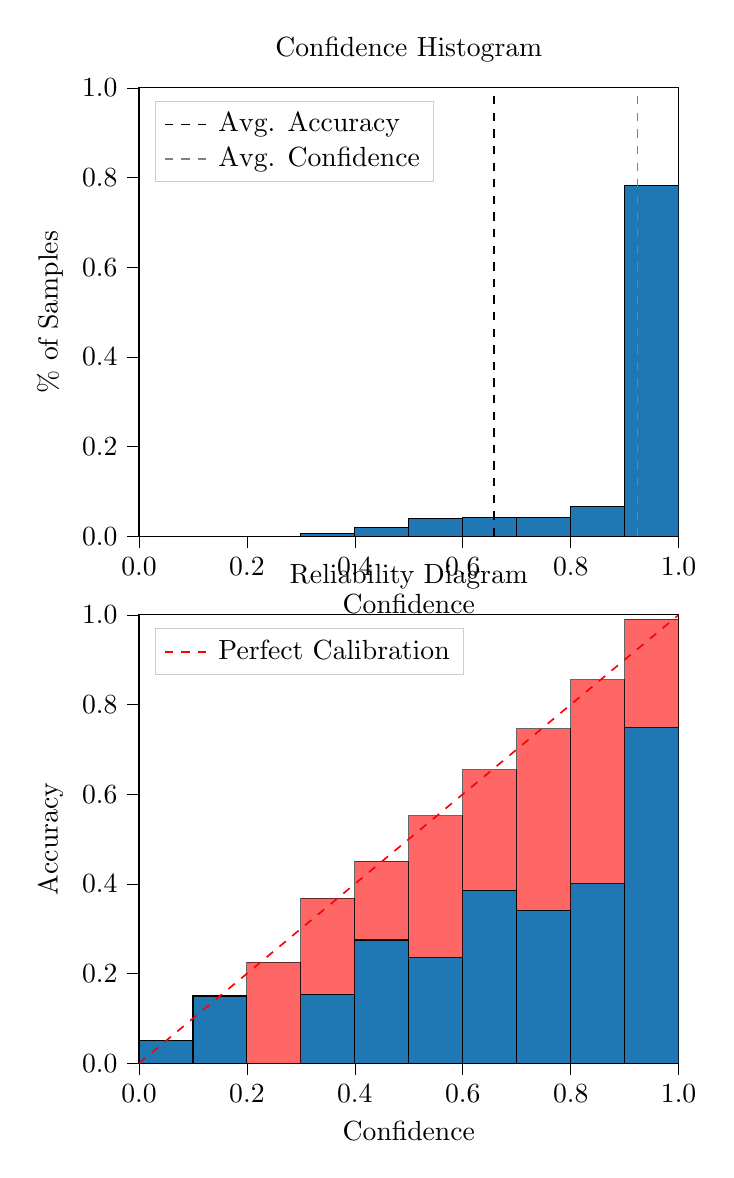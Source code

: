 % This file was created by tikzplotlib v0.9.8.
\begin{tikzpicture}

\definecolor{color0}{rgb}{0.122,0.467,0.706}

\begin{groupplot}[group style={group size=1 by 2}]
\nextgroupplot[
legend cell align={left},
legend style={
  fill opacity=0.8,
  draw opacity=1,
  text opacity=1,
  at={(0.03,0.97)},
  anchor=north west,
  draw=white!80!black
},
tick align=outside,
tick pos=left,
title={Confidence Histogram},
x grid style={white!69.02!black},
xlabel={Confidence},
xmin=0, xmax=1,
xtick style={color=black},
xtick={0,0.2,0.4,0.6,0.8,1},
xticklabels={0.0,0.2,0.4,0.6,0.8,1.0},
y grid style={white!69.02!black},
ylabel={\% of Samples},
ymin=0, ymax=1,
ytick style={color=black},
ytick={0,0.2,0.4,0.6,0.8,1},
yticklabels={0.0,0.2,0.4,0.6,0.8,1.0}
]
\draw[draw=black,fill=color0] (axis cs:-6.939e-18,0) rectangle (axis cs:0.1,0);
\draw[draw=black,fill=color0] (axis cs:0.1,0) rectangle (axis cs:0.2,0);
\draw[draw=black,fill=color0] (axis cs:0.2,0) rectangle (axis cs:0.3,0.0);
\draw[draw=black,fill=color0] (axis cs:0.3,0) rectangle (axis cs:0.4,0.006);
\draw[draw=black,fill=color0] (axis cs:0.4,0) rectangle (axis cs:0.5,0.02);
\draw[draw=black,fill=color0] (axis cs:0.5,0) rectangle (axis cs:0.6,0.04);
\draw[draw=black,fill=color0] (axis cs:0.6,0) rectangle (axis cs:0.7,0.041);
\draw[draw=black,fill=color0] (axis cs:0.7,0) rectangle (axis cs:0.8,0.041);
\draw[draw=black,fill=color0] (axis cs:0.8,0) rectangle (axis cs:0.9,0.067);
\draw[draw=black,fill=color0] (axis cs:0.9,0) rectangle (axis cs:1,0.783);
\addplot [semithick, black, dashed]
table {%
0.658 0
0.658 1
};
\addlegendentry{Avg. Accuracy}
\addplot [semithick, white!50.196!black, dashed]
table {%
0.924 0
0.924 1
};
\addlegendentry{Avg. Confidence}

\nextgroupplot[
legend cell align={left},
legend style={
  fill opacity=0.8,
  draw opacity=1,
  text opacity=1,
  at={(0.03,0.97)},
  anchor=north west,
  draw=white!80!black
},
tick align=outside,
tick pos=left,
title={Reliability Diagram},
x grid style={white!69.02!black},
xlabel={Confidence},
xmin=0, xmax=1,
xtick style={color=black},
xtick={0,0.2,0.4,0.6,0.8,1},
xticklabels={0.0,0.2,0.4,0.6,0.8,1.0},
y grid style={white!69.02!black},
ylabel={Accuracy},
ymin=0, ymax=1,
ytick style={color=black},
ytick={0,0.2,0.4,0.6,0.8,1},
yticklabels={0.0,0.2,0.4,0.6,0.8,1.0}
]
\draw[draw=black,fill=color0] (axis cs:-6.939e-18,0) rectangle (axis cs:0.1,0.05);
\draw[draw=black,fill=color0] (axis cs:0.1,0) rectangle (axis cs:0.2,0.15);
\draw[draw=black,fill=color0] (axis cs:0.2,0) rectangle (axis cs:0.3,0);
\draw[draw=black,fill=color0] (axis cs:0.3,0) rectangle (axis cs:0.4,0.154);
\draw[draw=black,fill=color0] (axis cs:0.4,0) rectangle (axis cs:0.5,0.275);
\draw[draw=black,fill=color0] (axis cs:0.5,0) rectangle (axis cs:0.6,0.235);
\draw[draw=black,fill=color0] (axis cs:0.6,0) rectangle (axis cs:0.7,0.386);
\draw[draw=black,fill=color0] (axis cs:0.7,0) rectangle (axis cs:0.8,0.341);
\draw[draw=black,fill=color0] (axis cs:0.8,0) rectangle (axis cs:0.9,0.4);
\draw[draw=black,fill=color0] (axis cs:0.9,0) rectangle (axis cs:1,0.748);
\draw[draw=black,fill=red,opacity=0.6] (axis cs:-6.939e-18,0.05) rectangle (axis cs:0.1,0.05);
\draw[draw=black,fill=red,opacity=0.6] (axis cs:0.1,0.15) rectangle (axis cs:0.2,0.15);
\draw[draw=black,fill=red,opacity=0.6] (axis cs:0.2,0) rectangle (axis cs:0.3,0.225);
\draw[draw=black,fill=red,opacity=0.6] (axis cs:0.3,0.154) rectangle (axis cs:0.4,0.368);
\draw[draw=black,fill=red,opacity=0.6] (axis cs:0.4,0.275) rectangle (axis cs:0.5,0.451);
\draw[draw=black,fill=red,opacity=0.6] (axis cs:0.5,0.235) rectangle (axis cs:0.6,0.552);
\draw[draw=black,fill=red,opacity=0.6] (axis cs:0.6,0.386) rectangle (axis cs:0.7,0.655);
\draw[draw=black,fill=red,opacity=0.6] (axis cs:0.7,0.341) rectangle (axis cs:0.8,0.746);
\draw[draw=black,fill=red,opacity=0.6] (axis cs:0.8,0.4) rectangle (axis cs:0.9,0.855);
\draw[draw=black,fill=red,opacity=0.6] (axis cs:0.9,0.748) rectangle (axis cs:1,0.99);
\addplot [semithick, red, dashed]
table {%
0 0
1 1
};
\addlegendentry{Perfect Calibration}
\end{groupplot}

\end{tikzpicture}
